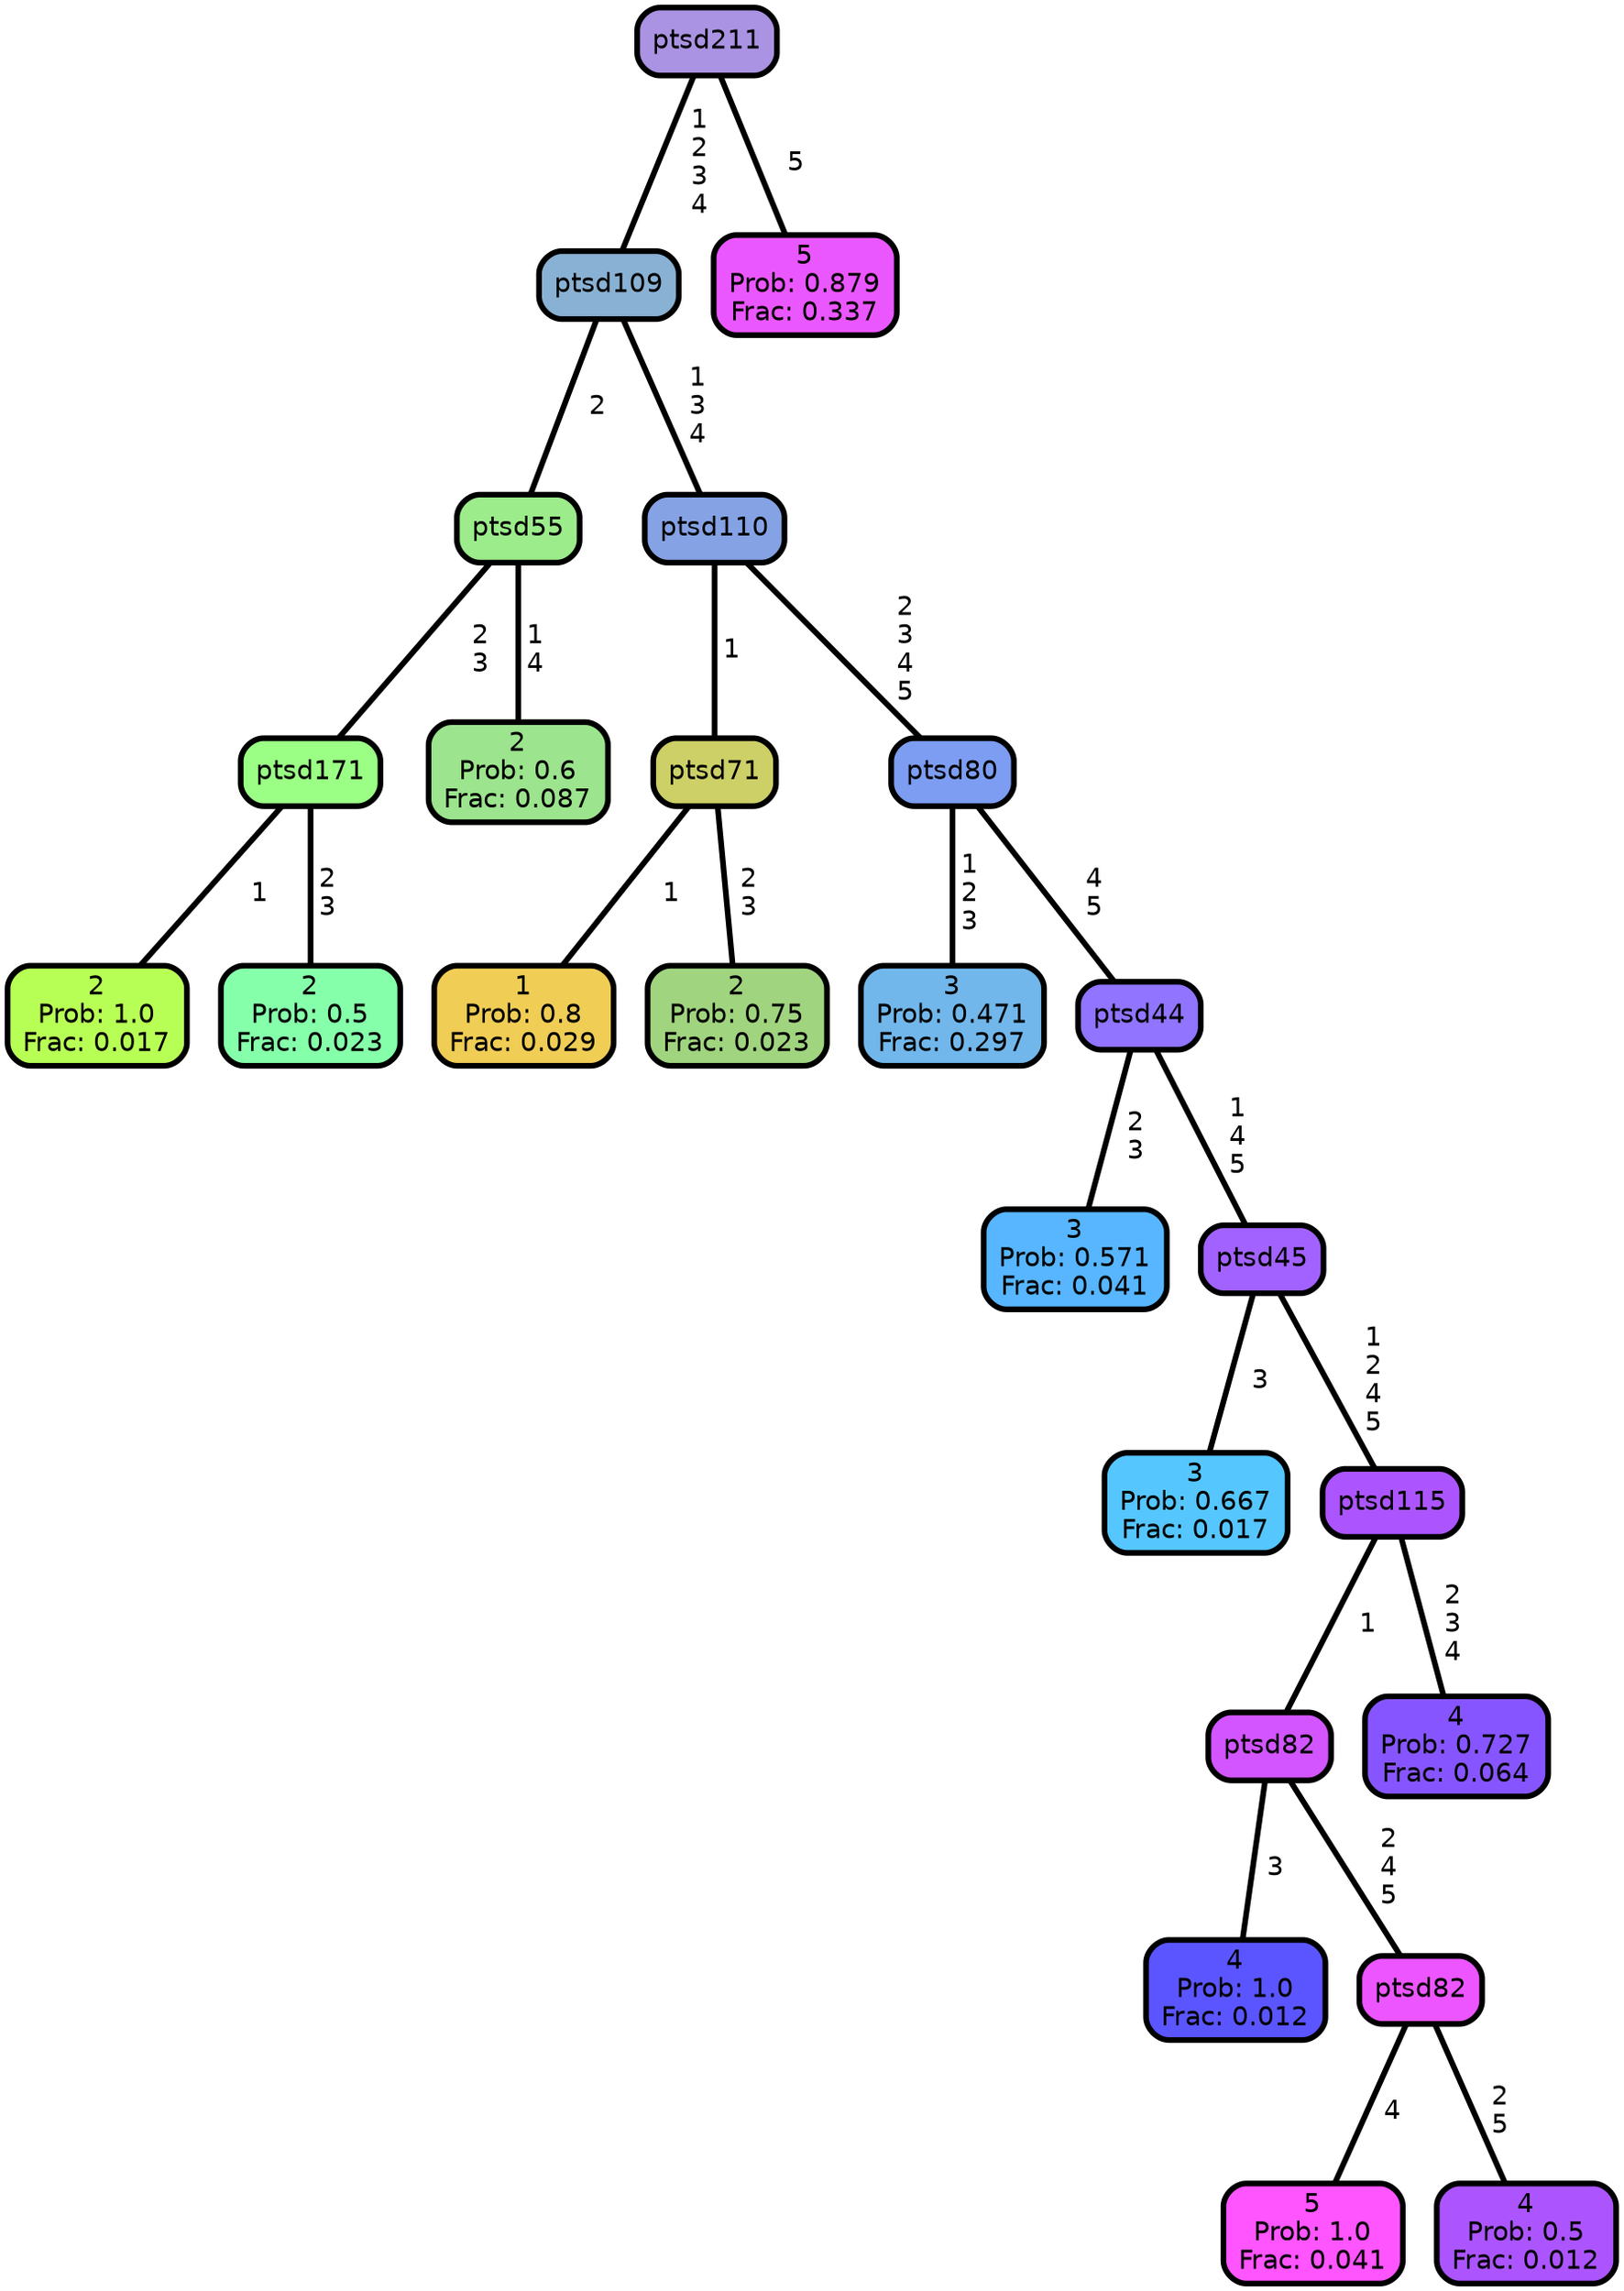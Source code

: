 graph Tree {
node [shape=box, style="filled, rounded",color="black",penwidth="3",fontcolor="black",                 fontname=helvetica] ;
graph [ranksep="0 equally", splines=straight,                 bgcolor=transparent, dpi=200] ;
edge [fontname=helvetica, color=black] ;
0 [label="2
Prob: 1.0
Frac: 0.017", fillcolor="#b8ff55"] ;
1 [label="ptsd171", fillcolor="#9bff85"] ;
2 [label="2
Prob: 0.5
Frac: 0.023", fillcolor="#86ffaa"] ;
3 [label="ptsd55", fillcolor="#9cec8b"] ;
4 [label="2
Prob: 0.6
Frac: 0.087", fillcolor="#9ce48d"] ;
5 [label="ptsd109", fillcolor="#89b1d3"] ;
6 [label="1
Prob: 0.8
Frac: 0.029", fillcolor="#f0cd55"] ;
7 [label="ptsd71", fillcolor="#cdd067"] ;
8 [label="2
Prob: 0.75
Frac: 0.023", fillcolor="#a0d47f"] ;
9 [label="ptsd110", fillcolor="#85a2e5"] ;
10 [label="3
Prob: 0.471
Frac: 0.297", fillcolor="#71b7eb"] ;
11 [label="ptsd80", fillcolor="#7d9df2"] ;
12 [label="3
Prob: 0.571
Frac: 0.041", fillcolor="#57b6ff"] ;
13 [label="ptsd44", fillcolor="#9174ff"] ;
14 [label="3
Prob: 0.667
Frac: 0.017", fillcolor="#56c6ff"] ;
15 [label="ptsd45", fillcolor="#a262ff"] ;
16 [label="4
Prob: 1.0
Frac: 0.012", fillcolor="#5a55ff"] ;
17 [label="ptsd82", fillcolor="#d255ff"] ;
18 [label="5
Prob: 1.0
Frac: 0.041", fillcolor="#ff55ff"] ;
19 [label="ptsd82", fillcolor="#ec55ff"] ;
20 [label="4
Prob: 0.5
Frac: 0.012", fillcolor="#ac55ff"] ;
21 [label="ptsd115", fillcolor="#ac55ff"] ;
22 [label="4
Prob: 0.727
Frac: 0.064", fillcolor="#8755ff"] ;
23 [label="ptsd211", fillcolor="#aa93e2"] ;
24 [label="5
Prob: 0.879
Frac: 0.337", fillcolor="#eb57ff"] ;
1 -- 0 [label=" 1",penwidth=3] ;
1 -- 2 [label=" 2\n 3",penwidth=3] ;
3 -- 1 [label=" 2\n 3",penwidth=3] ;
3 -- 4 [label=" 1\n 4",penwidth=3] ;
5 -- 3 [label=" 2",penwidth=3] ;
5 -- 9 [label=" 1\n 3\n 4",penwidth=3] ;
7 -- 6 [label=" 1",penwidth=3] ;
7 -- 8 [label=" 2\n 3",penwidth=3] ;
9 -- 7 [label=" 1",penwidth=3] ;
9 -- 11 [label=" 2\n 3\n 4\n 5",penwidth=3] ;
11 -- 10 [label=" 1\n 2\n 3",penwidth=3] ;
11 -- 13 [label=" 4\n 5",penwidth=3] ;
13 -- 12 [label=" 2\n 3",penwidth=3] ;
13 -- 15 [label=" 1\n 4\n 5",penwidth=3] ;
15 -- 14 [label=" 3",penwidth=3] ;
15 -- 21 [label=" 1\n 2\n 4\n 5",penwidth=3] ;
17 -- 16 [label=" 3",penwidth=3] ;
17 -- 19 [label=" 2\n 4\n 5",penwidth=3] ;
19 -- 18 [label=" 4",penwidth=3] ;
19 -- 20 [label=" 2\n 5",penwidth=3] ;
21 -- 17 [label=" 1",penwidth=3] ;
21 -- 22 [label=" 2\n 3\n 4",penwidth=3] ;
23 -- 5 [label=" 1\n 2\n 3\n 4",penwidth=3] ;
23 -- 24 [label=" 5",penwidth=3] ;
{rank = same;}}